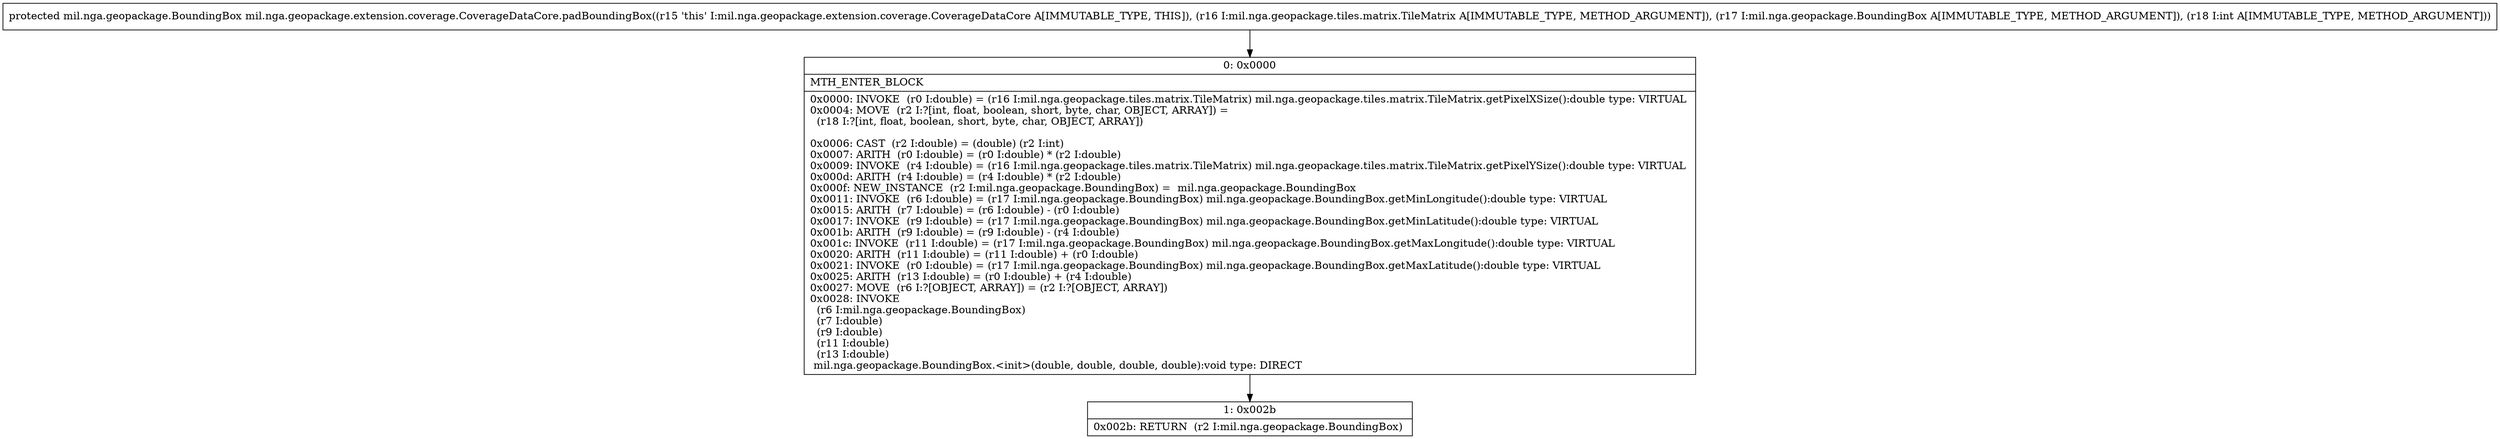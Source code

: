 digraph "CFG formil.nga.geopackage.extension.coverage.CoverageDataCore.padBoundingBox(Lmil\/nga\/geopackage\/tiles\/matrix\/TileMatrix;Lmil\/nga\/geopackage\/BoundingBox;I)Lmil\/nga\/geopackage\/BoundingBox;" {
Node_0 [shape=record,label="{0\:\ 0x0000|MTH_ENTER_BLOCK\l|0x0000: INVOKE  (r0 I:double) = (r16 I:mil.nga.geopackage.tiles.matrix.TileMatrix) mil.nga.geopackage.tiles.matrix.TileMatrix.getPixelXSize():double type: VIRTUAL \l0x0004: MOVE  (r2 I:?[int, float, boolean, short, byte, char, OBJECT, ARRAY]) = \l  (r18 I:?[int, float, boolean, short, byte, char, OBJECT, ARRAY])\l \l0x0006: CAST  (r2 I:double) = (double) (r2 I:int) \l0x0007: ARITH  (r0 I:double) = (r0 I:double) * (r2 I:double) \l0x0009: INVOKE  (r4 I:double) = (r16 I:mil.nga.geopackage.tiles.matrix.TileMatrix) mil.nga.geopackage.tiles.matrix.TileMatrix.getPixelYSize():double type: VIRTUAL \l0x000d: ARITH  (r4 I:double) = (r4 I:double) * (r2 I:double) \l0x000f: NEW_INSTANCE  (r2 I:mil.nga.geopackage.BoundingBox) =  mil.nga.geopackage.BoundingBox \l0x0011: INVOKE  (r6 I:double) = (r17 I:mil.nga.geopackage.BoundingBox) mil.nga.geopackage.BoundingBox.getMinLongitude():double type: VIRTUAL \l0x0015: ARITH  (r7 I:double) = (r6 I:double) \- (r0 I:double) \l0x0017: INVOKE  (r9 I:double) = (r17 I:mil.nga.geopackage.BoundingBox) mil.nga.geopackage.BoundingBox.getMinLatitude():double type: VIRTUAL \l0x001b: ARITH  (r9 I:double) = (r9 I:double) \- (r4 I:double) \l0x001c: INVOKE  (r11 I:double) = (r17 I:mil.nga.geopackage.BoundingBox) mil.nga.geopackage.BoundingBox.getMaxLongitude():double type: VIRTUAL \l0x0020: ARITH  (r11 I:double) = (r11 I:double) + (r0 I:double) \l0x0021: INVOKE  (r0 I:double) = (r17 I:mil.nga.geopackage.BoundingBox) mil.nga.geopackage.BoundingBox.getMaxLatitude():double type: VIRTUAL \l0x0025: ARITH  (r13 I:double) = (r0 I:double) + (r4 I:double) \l0x0027: MOVE  (r6 I:?[OBJECT, ARRAY]) = (r2 I:?[OBJECT, ARRAY]) \l0x0028: INVOKE  \l  (r6 I:mil.nga.geopackage.BoundingBox)\l  (r7 I:double)\l  (r9 I:double)\l  (r11 I:double)\l  (r13 I:double)\l mil.nga.geopackage.BoundingBox.\<init\>(double, double, double, double):void type: DIRECT \l}"];
Node_1 [shape=record,label="{1\:\ 0x002b|0x002b: RETURN  (r2 I:mil.nga.geopackage.BoundingBox) \l}"];
MethodNode[shape=record,label="{protected mil.nga.geopackage.BoundingBox mil.nga.geopackage.extension.coverage.CoverageDataCore.padBoundingBox((r15 'this' I:mil.nga.geopackage.extension.coverage.CoverageDataCore A[IMMUTABLE_TYPE, THIS]), (r16 I:mil.nga.geopackage.tiles.matrix.TileMatrix A[IMMUTABLE_TYPE, METHOD_ARGUMENT]), (r17 I:mil.nga.geopackage.BoundingBox A[IMMUTABLE_TYPE, METHOD_ARGUMENT]), (r18 I:int A[IMMUTABLE_TYPE, METHOD_ARGUMENT])) }"];
MethodNode -> Node_0;
Node_0 -> Node_1;
}

